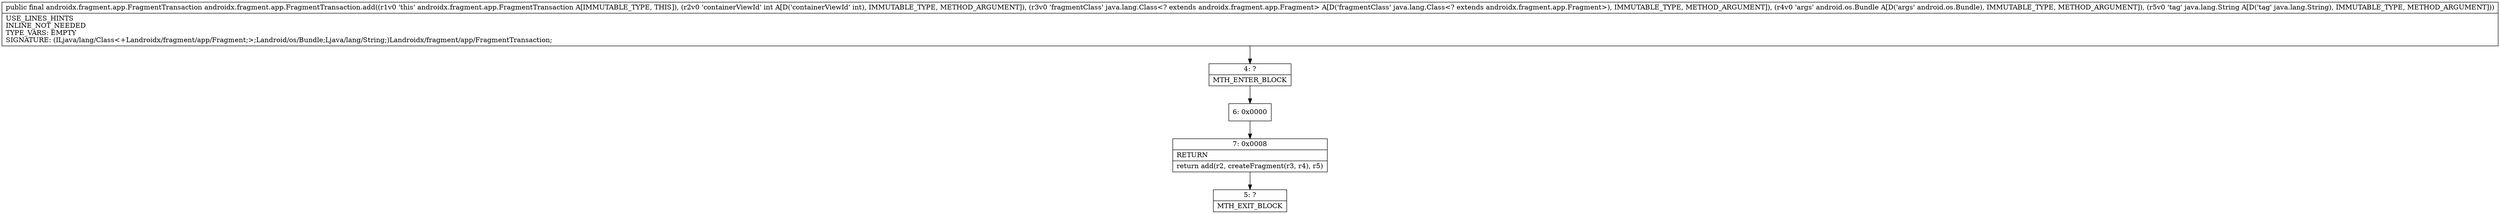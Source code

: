 digraph "CFG forandroidx.fragment.app.FragmentTransaction.add(ILjava\/lang\/Class;Landroid\/os\/Bundle;Ljava\/lang\/String;)Landroidx\/fragment\/app\/FragmentTransaction;" {
Node_4 [shape=record,label="{4\:\ ?|MTH_ENTER_BLOCK\l}"];
Node_6 [shape=record,label="{6\:\ 0x0000}"];
Node_7 [shape=record,label="{7\:\ 0x0008|RETURN\l|return add(r2, createFragment(r3, r4), r5)\l}"];
Node_5 [shape=record,label="{5\:\ ?|MTH_EXIT_BLOCK\l}"];
MethodNode[shape=record,label="{public final androidx.fragment.app.FragmentTransaction androidx.fragment.app.FragmentTransaction.add((r1v0 'this' androidx.fragment.app.FragmentTransaction A[IMMUTABLE_TYPE, THIS]), (r2v0 'containerViewId' int A[D('containerViewId' int), IMMUTABLE_TYPE, METHOD_ARGUMENT]), (r3v0 'fragmentClass' java.lang.Class\<? extends androidx.fragment.app.Fragment\> A[D('fragmentClass' java.lang.Class\<? extends androidx.fragment.app.Fragment\>), IMMUTABLE_TYPE, METHOD_ARGUMENT]), (r4v0 'args' android.os.Bundle A[D('args' android.os.Bundle), IMMUTABLE_TYPE, METHOD_ARGUMENT]), (r5v0 'tag' java.lang.String A[D('tag' java.lang.String), IMMUTABLE_TYPE, METHOD_ARGUMENT]))  | USE_LINES_HINTS\lINLINE_NOT_NEEDED\lTYPE_VARS: EMPTY\lSIGNATURE: (ILjava\/lang\/Class\<+Landroidx\/fragment\/app\/Fragment;\>;Landroid\/os\/Bundle;Ljava\/lang\/String;)Landroidx\/fragment\/app\/FragmentTransaction;\l}"];
MethodNode -> Node_4;Node_4 -> Node_6;
Node_6 -> Node_7;
Node_7 -> Node_5;
}

